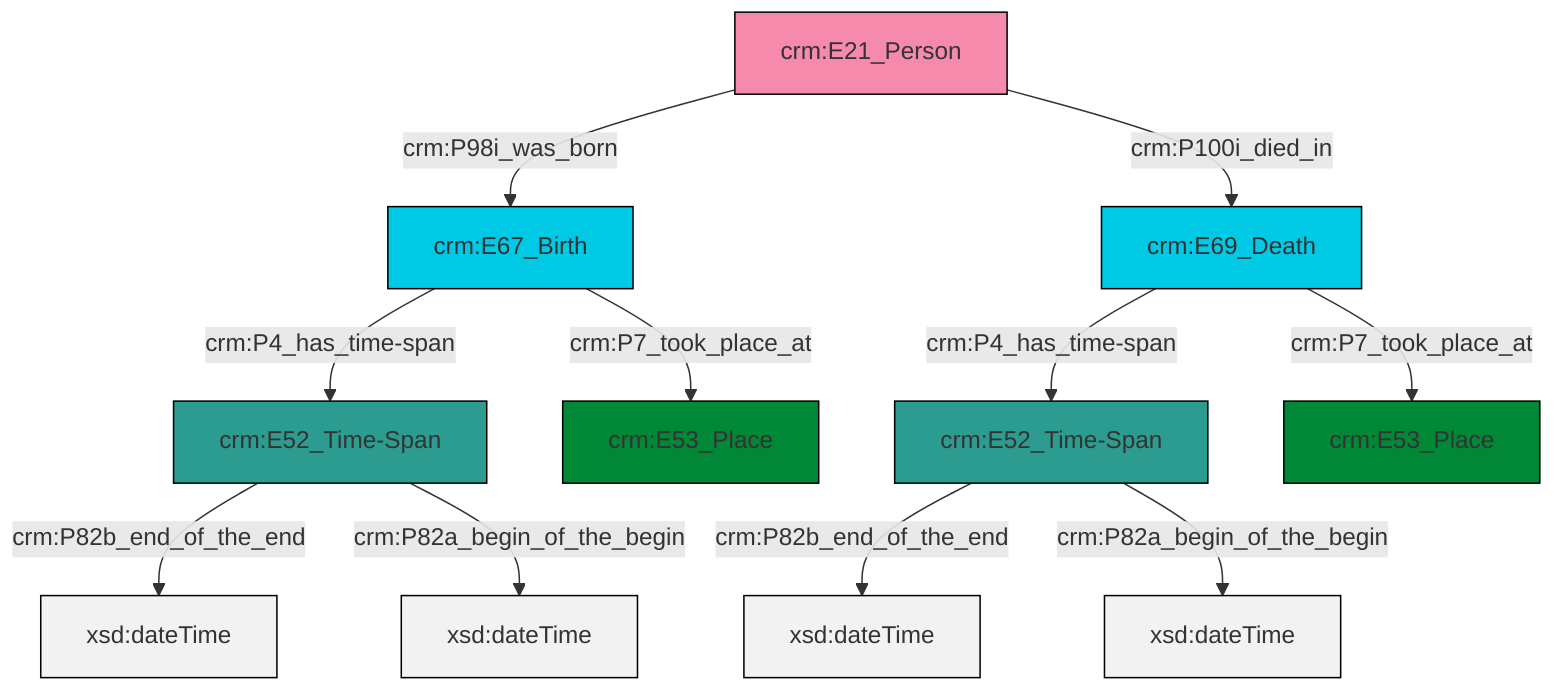 graph TD
classDef Literal fill:#f2f2f2,stroke:#000000;
classDef CRM_Entity fill:#FFFFFF,stroke:#000000;
classDef Temporal_Entity fill:#00C9E6, stroke:#000000;
classDef Type fill:#E18312, stroke:#000000;
classDef Time-Span fill:#2C9C91, stroke:#000000;
classDef Appellation fill:#FFEB7F, stroke:#000000;
classDef Place fill:#008836, stroke:#000000;
classDef Persistent_Item fill:#B266B2, stroke:#000000;
classDef Conceptual_Object fill:#FFD700, stroke:#000000;
classDef Physical_Thing fill:#D2B48C, stroke:#000000;
classDef Actor fill:#f58aad, stroke:#000000;
classDef PC_Classes fill:#4ce600, stroke:#000000;
classDef Multi fill:#cccccc,stroke:#000000;

2["crm:E52_Time-Span"]:::Time-Span -->|crm:P82b_end_of_the_end| 3[xsd:dateTime]:::Literal
6["crm:E69_Death"]:::Temporal_Entity -->|crm:P4_has_time-span| 2["crm:E52_Time-Span"]:::Time-Span
2["crm:E52_Time-Span"]:::Time-Span -->|crm:P82a_begin_of_the_begin| 10[xsd:dateTime]:::Literal
7["crm:E67_Birth"]:::Temporal_Entity -->|crm:P4_has_time-span| 0["crm:E52_Time-Span"]:::Time-Span
4["crm:E21_Person"]:::Actor -->|crm:P98i_was_born| 7["crm:E67_Birth"]:::Temporal_Entity
0["crm:E52_Time-Span"]:::Time-Span -->|crm:P82b_end_of_the_end| 11[xsd:dateTime]:::Literal
4["crm:E21_Person"]:::Actor -->|crm:P100i_died_in| 6["crm:E69_Death"]:::Temporal_Entity
6["crm:E69_Death"]:::Temporal_Entity -->|crm:P7_took_place_at| 13["crm:E53_Place"]:::Place
0["crm:E52_Time-Span"]:::Time-Span -->|crm:P82a_begin_of_the_begin| 17[xsd:dateTime]:::Literal
7["crm:E67_Birth"]:::Temporal_Entity -->|crm:P7_took_place_at| 14["crm:E53_Place"]:::Place